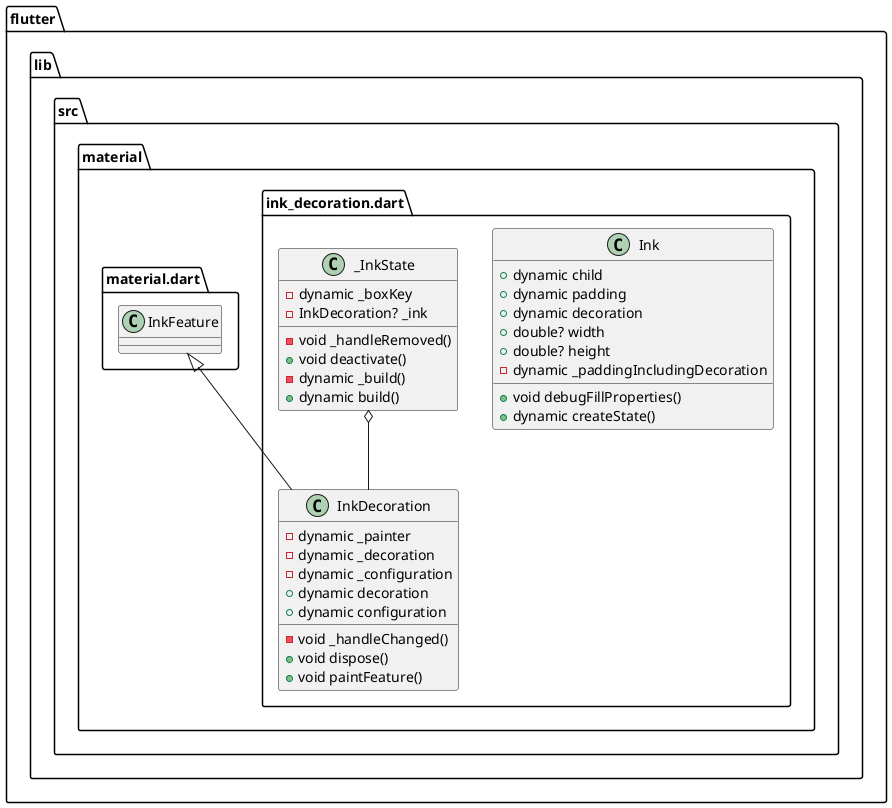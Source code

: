 @startuml
set namespaceSeparator ::

class "flutter::lib::src::material::ink_decoration.dart::Ink" {
  +dynamic child
  +dynamic padding
  +dynamic decoration
  +double? width
  +double? height
  -dynamic _paddingIncludingDecoration
  +void debugFillProperties()
  +dynamic createState()
}

class "flutter::lib::src::material::ink_decoration.dart::_InkState" {
  -dynamic _boxKey
  -InkDecoration? _ink
  -void _handleRemoved()
  +void deactivate()
  -dynamic _build()
  +dynamic build()
}

"flutter::lib::src::material::ink_decoration.dart::_InkState" o-- "flutter::lib::src::material::ink_decoration.dart::InkDecoration"

class "flutter::lib::src::material::ink_decoration.dart::InkDecoration" {
  -dynamic _painter
  -dynamic _decoration
  -dynamic _configuration
  +dynamic decoration
  +dynamic configuration
  -void _handleChanged()
  +void dispose()
  +void paintFeature()
}

"flutter::lib::src::material::material.dart::InkFeature" <|-- "flutter::lib::src::material::ink_decoration.dart::InkDecoration"


@enduml